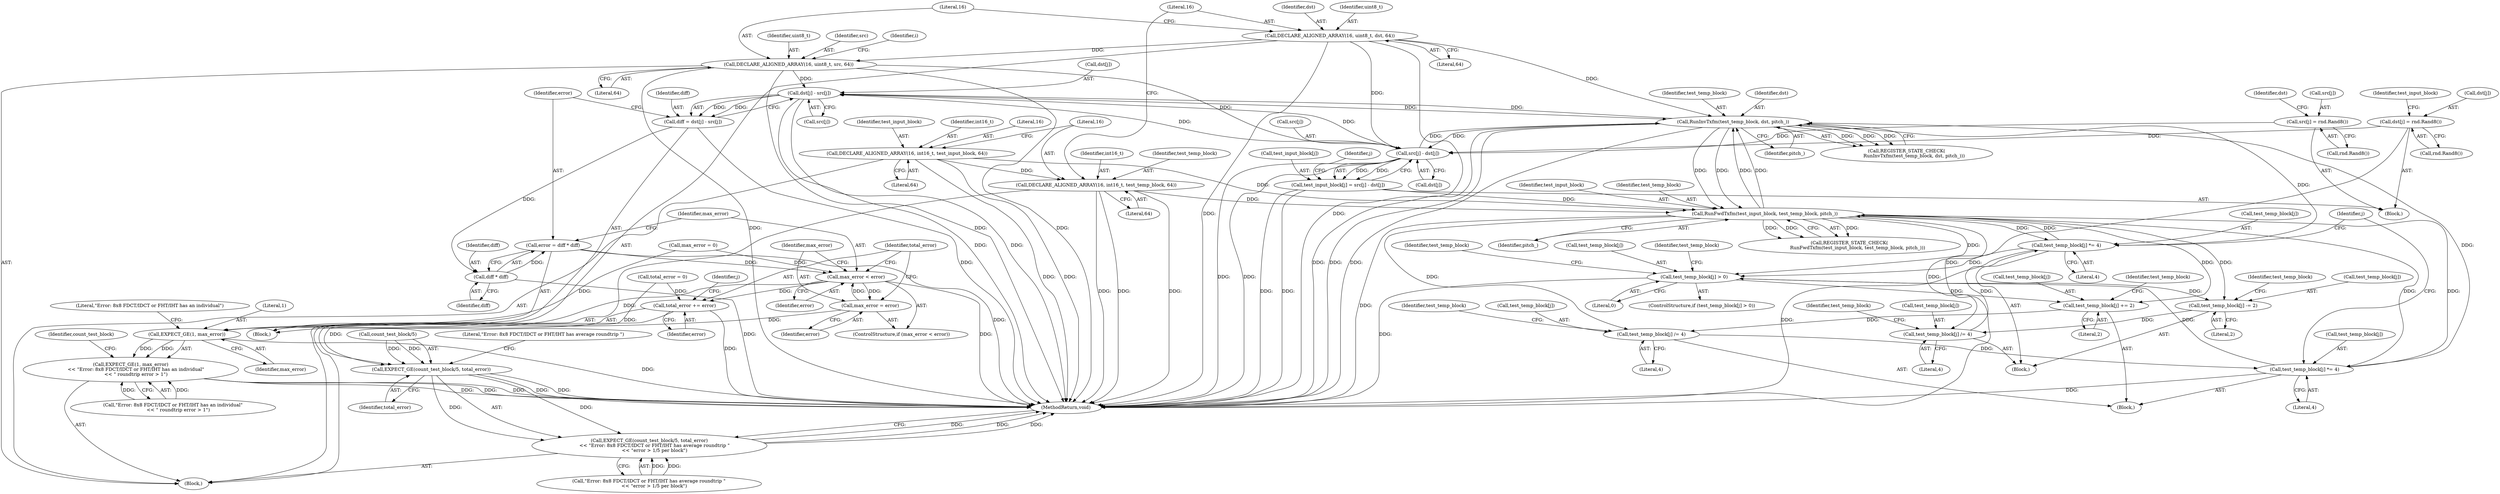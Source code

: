 digraph "1_Android_5a9753fca56f0eeb9f61e342b2fccffc364f9426_85@integer" {
"1000260" [label="(Call,error = diff * diff)"];
"1000262" [label="(Call,diff * diff)"];
"1000250" [label="(Call,diff = dst[j] - src[j])"];
"1000252" [label="(Call,dst[j] - src[j])"];
"1000234" [label="(Call,RunInvTxfm(test_temp_block, dst, pitch_))"];
"1000228" [label="(Call,test_temp_block[j] *= 4)"];
"1000179" [label="(Call,RunFwdTxfm(test_input_block, test_temp_block, pitch_))"];
"1000167" [label="(Call,test_input_block[j] = src[j] - dst[j])"];
"1000171" [label="(Call,src[j] - dst[j])"];
"1000157" [label="(Call,src[j] = rnd.Rand8())"];
"1000130" [label="(Call,DECLARE_ALIGNED_ARRAY(16, uint8_t, src, 64))"];
"1000125" [label="(Call,DECLARE_ALIGNED_ARRAY(16, uint8_t, dst, 64))"];
"1000162" [label="(Call,dst[j] = rnd.Rand8())"];
"1000115" [label="(Call,DECLARE_ALIGNED_ARRAY(16, int16_t, test_input_block, 64))"];
"1000120" [label="(Call,DECLARE_ALIGNED_ARRAY(16, int16_t, test_temp_block, 64))"];
"1000211" [label="(Call,test_temp_block[j] *= 4)"];
"1000206" [label="(Call,test_temp_block[j] /= 4)"];
"1000201" [label="(Call,test_temp_block[j] += 2)"];
"1000195" [label="(Call,test_temp_block[j] > 0)"];
"1000223" [label="(Call,test_temp_block[j] /= 4)"];
"1000218" [label="(Call,test_temp_block[j] -= 2)"];
"1000266" [label="(Call,max_error < error)"];
"1000269" [label="(Call,max_error = error)"];
"1000276" [label="(Call,EXPECT_GE(1, max_error))"];
"1000275" [label="(Call,EXPECT_GE(1, max_error)\n       << \"Error: 8x8 FDCT/IDCT or FHT/IHT has an individual\"\n       << \" roundtrip error > 1\")"];
"1000272" [label="(Call,total_error += error)"];
"1000283" [label="(Call,EXPECT_GE(count_test_block/5, total_error))"];
"1000282" [label="(Call,EXPECT_GE(count_test_block/5, total_error)\n       << \"Error: 8x8 FDCT/IDCT or FHT/IHT has average roundtrip \"\n       << \"error > 1/5 per block\")"];
"1000285" [label="(Identifier,count_test_block)"];
"1000265" [label="(ControlStructure,if (max_error < error))"];
"1000287" [label="(Identifier,total_error)"];
"1000234" [label="(Call,RunInvTxfm(test_temp_block, dst, pitch_))"];
"1000163" [label="(Call,dst[j])"];
"1000271" [label="(Identifier,error)"];
"1000166" [label="(Call,rnd.Rand8())"];
"1000181" [label="(Identifier,test_temp_block)"];
"1000134" [label="(Literal,64)"];
"1000116" [label="(Literal,16)"];
"1000194" [label="(ControlStructure,if (test_temp_block[j] > 0))"];
"1000263" [label="(Identifier,diff)"];
"1000225" [label="(Identifier,test_temp_block)"];
"1000276" [label="(Call,EXPECT_GE(1, max_error))"];
"1000158" [label="(Call,src[j])"];
"1000213" [label="(Identifier,test_temp_block)"];
"1000120" [label="(Call,DECLARE_ALIGNED_ARRAY(16, int16_t, test_temp_block, 64))"];
"1000251" [label="(Identifier,diff)"];
"1000215" [label="(Literal,4)"];
"1000179" [label="(Call,RunFwdTxfm(test_input_block, test_temp_block, pitch_))"];
"1000207" [label="(Call,test_temp_block[j])"];
"1000205" [label="(Literal,2)"];
"1000279" [label="(Call,\"Error: 8x8 FDCT/IDCT or FHT/IHT has an individual\"\n       << \" roundtrip error > 1\")"];
"1000260" [label="(Call,error = diff * diff)"];
"1000202" [label="(Call,test_temp_block[j])"];
"1000201" [label="(Call,test_temp_block[j] += 2)"];
"1000133" [label="(Identifier,src)"];
"1000121" [label="(Literal,16)"];
"1000256" [label="(Call,src[j])"];
"1000130" [label="(Call,DECLARE_ALIGNED_ARRAY(16, uint8_t, src, 64))"];
"1000219" [label="(Call,test_temp_block[j])"];
"1000283" [label="(Call,EXPECT_GE(count_test_block/5, total_error))"];
"1000192" [label="(Identifier,j)"];
"1000277" [label="(Literal,1)"];
"1000119" [label="(Literal,64)"];
"1000278" [label="(Identifier,max_error)"];
"1000212" [label="(Call,test_temp_block[j])"];
"1000222" [label="(Literal,2)"];
"1000237" [label="(Identifier,pitch_)"];
"1000284" [label="(Call,count_test_block/5)"];
"1000206" [label="(Call,test_temp_block[j] /= 4)"];
"1000175" [label="(Call,dst[j])"];
"1000164" [label="(Identifier,dst)"];
"1000168" [label="(Call,test_input_block[j])"];
"1000269" [label="(Call,max_error = error)"];
"1000273" [label="(Identifier,total_error)"];
"1000261" [label="(Identifier,error)"];
"1000230" [label="(Identifier,test_temp_block)"];
"1000253" [label="(Call,dst[j])"];
"1000138" [label="(Identifier,i)"];
"1000252" [label="(Call,dst[j] - src[j])"];
"1000108" [label="(Call,total_error = 0)"];
"1000196" [label="(Call,test_temp_block[j])"];
"1000229" [label="(Call,test_temp_block[j])"];
"1000223" [label="(Call,test_temp_block[j] /= 4)"];
"1000157" [label="(Call,src[j] = rnd.Rand8())"];
"1000211" [label="(Call,test_temp_block[j] *= 4)"];
"1000291" [label="(MethodReturn,void)"];
"1000156" [label="(Block,)"];
"1000262" [label="(Call,diff * diff)"];
"1000210" [label="(Literal,4)"];
"1000182" [label="(Identifier,pitch_)"];
"1000270" [label="(Identifier,max_error)"];
"1000123" [label="(Identifier,test_temp_block)"];
"1000131" [label="(Literal,16)"];
"1000172" [label="(Call,src[j])"];
"1000232" [label="(Literal,4)"];
"1000235" [label="(Identifier,test_temp_block)"];
"1000161" [label="(Call,rnd.Rand8())"];
"1000236" [label="(Identifier,dst)"];
"1000282" [label="(Call,EXPECT_GE(count_test_block/5, total_error)\n       << \"Error: 8x8 FDCT/IDCT or FHT/IHT has average roundtrip \"\n       << \"error > 1/5 per block\")"];
"1000199" [label="(Literal,0)"];
"1000155" [label="(Identifier,j)"];
"1000122" [label="(Identifier,int16_t)"];
"1000247" [label="(Identifier,j)"];
"1000218" [label="(Call,test_temp_block[j] -= 2)"];
"1000162" [label="(Call,dst[j] = rnd.Rand8())"];
"1000124" [label="(Literal,64)"];
"1000167" [label="(Call,test_input_block[j] = src[j] - dst[j])"];
"1000195" [label="(Call,test_temp_block[j] > 0)"];
"1000208" [label="(Identifier,test_temp_block)"];
"1000128" [label="(Identifier,dst)"];
"1000267" [label="(Identifier,max_error)"];
"1000274" [label="(Identifier,error)"];
"1000171" [label="(Call,src[j] - dst[j])"];
"1000101" [label="(Block,)"];
"1000264" [label="(Identifier,diff)"];
"1000272" [label="(Call,total_error += error)"];
"1000280" [label="(Literal,\"Error: 8x8 FDCT/IDCT or FHT/IHT has an individual\")"];
"1000129" [label="(Literal,64)"];
"1000118" [label="(Identifier,test_input_block)"];
"1000266" [label="(Call,max_error < error)"];
"1000228" [label="(Call,test_temp_block[j] *= 4)"];
"1000268" [label="(Identifier,error)"];
"1000203" [label="(Identifier,test_temp_block)"];
"1000115" [label="(Call,DECLARE_ALIGNED_ARRAY(16, int16_t, test_input_block, 64))"];
"1000224" [label="(Call,test_temp_block[j])"];
"1000233" [label="(Call,REGISTER_STATE_CHECK(\n          RunInvTxfm(test_temp_block, dst, pitch_)))"];
"1000248" [label="(Block,)"];
"1000250" [label="(Call,diff = dst[j] - src[j])"];
"1000275" [label="(Call,EXPECT_GE(1, max_error)\n       << \"Error: 8x8 FDCT/IDCT or FHT/IHT has an individual\"\n       << \" roundtrip error > 1\")"];
"1000288" [label="(Call,\"Error: 8x8 FDCT/IDCT or FHT/IHT has average roundtrip \"\n       << \"error > 1/5 per block\")"];
"1000126" [label="(Literal,16)"];
"1000180" [label="(Identifier,test_input_block)"];
"1000127" [label="(Identifier,uint8_t)"];
"1000125" [label="(Call,DECLARE_ALIGNED_ARRAY(16, uint8_t, dst, 64))"];
"1000132" [label="(Identifier,uint8_t)"];
"1000117" [label="(Identifier,int16_t)"];
"1000289" [label="(Literal,\"Error: 8x8 FDCT/IDCT or FHT/IHT has average roundtrip \")"];
"1000178" [label="(Call,REGISTER_STATE_CHECK(\n           RunFwdTxfm(test_input_block, test_temp_block, pitch_)))"];
"1000227" [label="(Literal,4)"];
"1000220" [label="(Identifier,test_temp_block)"];
"1000169" [label="(Identifier,test_input_block)"];
"1000104" [label="(Call,max_error = 0)"];
"1000200" [label="(Block,)"];
"1000217" [label="(Block,)"];
"1000260" -> "1000248"  [label="AST: "];
"1000260" -> "1000262"  [label="CFG: "];
"1000261" -> "1000260"  [label="AST: "];
"1000262" -> "1000260"  [label="AST: "];
"1000267" -> "1000260"  [label="CFG: "];
"1000260" -> "1000291"  [label="DDG: "];
"1000262" -> "1000260"  [label="DDG: "];
"1000260" -> "1000266"  [label="DDG: "];
"1000262" -> "1000264"  [label="CFG: "];
"1000263" -> "1000262"  [label="AST: "];
"1000264" -> "1000262"  [label="AST: "];
"1000262" -> "1000291"  [label="DDG: "];
"1000250" -> "1000262"  [label="DDG: "];
"1000250" -> "1000248"  [label="AST: "];
"1000250" -> "1000252"  [label="CFG: "];
"1000251" -> "1000250"  [label="AST: "];
"1000252" -> "1000250"  [label="AST: "];
"1000261" -> "1000250"  [label="CFG: "];
"1000250" -> "1000291"  [label="DDG: "];
"1000252" -> "1000250"  [label="DDG: "];
"1000252" -> "1000250"  [label="DDG: "];
"1000252" -> "1000256"  [label="CFG: "];
"1000253" -> "1000252"  [label="AST: "];
"1000256" -> "1000252"  [label="AST: "];
"1000252" -> "1000291"  [label="DDG: "];
"1000252" -> "1000291"  [label="DDG: "];
"1000252" -> "1000234"  [label="DDG: "];
"1000234" -> "1000252"  [label="DDG: "];
"1000171" -> "1000252"  [label="DDG: "];
"1000171" -> "1000252"  [label="DDG: "];
"1000130" -> "1000252"  [label="DDG: "];
"1000234" -> "1000233"  [label="AST: "];
"1000234" -> "1000237"  [label="CFG: "];
"1000235" -> "1000234"  [label="AST: "];
"1000236" -> "1000234"  [label="AST: "];
"1000237" -> "1000234"  [label="AST: "];
"1000233" -> "1000234"  [label="CFG: "];
"1000234" -> "1000291"  [label="DDG: "];
"1000234" -> "1000291"  [label="DDG: "];
"1000234" -> "1000291"  [label="DDG: "];
"1000234" -> "1000171"  [label="DDG: "];
"1000234" -> "1000179"  [label="DDG: "];
"1000234" -> "1000179"  [label="DDG: "];
"1000234" -> "1000233"  [label="DDG: "];
"1000234" -> "1000233"  [label="DDG: "];
"1000234" -> "1000233"  [label="DDG: "];
"1000228" -> "1000234"  [label="DDG: "];
"1000179" -> "1000234"  [label="DDG: "];
"1000179" -> "1000234"  [label="DDG: "];
"1000211" -> "1000234"  [label="DDG: "];
"1000125" -> "1000234"  [label="DDG: "];
"1000171" -> "1000234"  [label="DDG: "];
"1000228" -> "1000217"  [label="AST: "];
"1000228" -> "1000232"  [label="CFG: "];
"1000229" -> "1000228"  [label="AST: "];
"1000232" -> "1000228"  [label="AST: "];
"1000192" -> "1000228"  [label="CFG: "];
"1000228" -> "1000291"  [label="DDG: "];
"1000228" -> "1000179"  [label="DDG: "];
"1000228" -> "1000195"  [label="DDG: "];
"1000179" -> "1000228"  [label="DDG: "];
"1000223" -> "1000228"  [label="DDG: "];
"1000179" -> "1000178"  [label="AST: "];
"1000179" -> "1000182"  [label="CFG: "];
"1000180" -> "1000179"  [label="AST: "];
"1000181" -> "1000179"  [label="AST: "];
"1000182" -> "1000179"  [label="AST: "];
"1000178" -> "1000179"  [label="CFG: "];
"1000179" -> "1000291"  [label="DDG: "];
"1000179" -> "1000178"  [label="DDG: "];
"1000179" -> "1000178"  [label="DDG: "];
"1000179" -> "1000178"  [label="DDG: "];
"1000167" -> "1000179"  [label="DDG: "];
"1000115" -> "1000179"  [label="DDG: "];
"1000120" -> "1000179"  [label="DDG: "];
"1000211" -> "1000179"  [label="DDG: "];
"1000179" -> "1000195"  [label="DDG: "];
"1000179" -> "1000201"  [label="DDG: "];
"1000179" -> "1000206"  [label="DDG: "];
"1000179" -> "1000211"  [label="DDG: "];
"1000179" -> "1000218"  [label="DDG: "];
"1000179" -> "1000223"  [label="DDG: "];
"1000167" -> "1000156"  [label="AST: "];
"1000167" -> "1000171"  [label="CFG: "];
"1000168" -> "1000167"  [label="AST: "];
"1000171" -> "1000167"  [label="AST: "];
"1000155" -> "1000167"  [label="CFG: "];
"1000167" -> "1000291"  [label="DDG: "];
"1000167" -> "1000291"  [label="DDG: "];
"1000171" -> "1000167"  [label="DDG: "];
"1000171" -> "1000167"  [label="DDG: "];
"1000171" -> "1000175"  [label="CFG: "];
"1000172" -> "1000171"  [label="AST: "];
"1000175" -> "1000171"  [label="AST: "];
"1000171" -> "1000291"  [label="DDG: "];
"1000171" -> "1000291"  [label="DDG: "];
"1000157" -> "1000171"  [label="DDG: "];
"1000130" -> "1000171"  [label="DDG: "];
"1000125" -> "1000171"  [label="DDG: "];
"1000162" -> "1000171"  [label="DDG: "];
"1000157" -> "1000156"  [label="AST: "];
"1000157" -> "1000161"  [label="CFG: "];
"1000158" -> "1000157"  [label="AST: "];
"1000161" -> "1000157"  [label="AST: "];
"1000164" -> "1000157"  [label="CFG: "];
"1000130" -> "1000101"  [label="AST: "];
"1000130" -> "1000134"  [label="CFG: "];
"1000131" -> "1000130"  [label="AST: "];
"1000132" -> "1000130"  [label="AST: "];
"1000133" -> "1000130"  [label="AST: "];
"1000134" -> "1000130"  [label="AST: "];
"1000138" -> "1000130"  [label="CFG: "];
"1000130" -> "1000291"  [label="DDG: "];
"1000130" -> "1000291"  [label="DDG: "];
"1000130" -> "1000291"  [label="DDG: "];
"1000125" -> "1000130"  [label="DDG: "];
"1000125" -> "1000101"  [label="AST: "];
"1000125" -> "1000129"  [label="CFG: "];
"1000126" -> "1000125"  [label="AST: "];
"1000127" -> "1000125"  [label="AST: "];
"1000128" -> "1000125"  [label="AST: "];
"1000129" -> "1000125"  [label="AST: "];
"1000131" -> "1000125"  [label="CFG: "];
"1000125" -> "1000291"  [label="DDG: "];
"1000125" -> "1000291"  [label="DDG: "];
"1000162" -> "1000156"  [label="AST: "];
"1000162" -> "1000166"  [label="CFG: "];
"1000163" -> "1000162"  [label="AST: "];
"1000166" -> "1000162"  [label="AST: "];
"1000169" -> "1000162"  [label="CFG: "];
"1000162" -> "1000291"  [label="DDG: "];
"1000115" -> "1000101"  [label="AST: "];
"1000115" -> "1000119"  [label="CFG: "];
"1000116" -> "1000115"  [label="AST: "];
"1000117" -> "1000115"  [label="AST: "];
"1000118" -> "1000115"  [label="AST: "];
"1000119" -> "1000115"  [label="AST: "];
"1000121" -> "1000115"  [label="CFG: "];
"1000115" -> "1000291"  [label="DDG: "];
"1000115" -> "1000291"  [label="DDG: "];
"1000115" -> "1000120"  [label="DDG: "];
"1000120" -> "1000101"  [label="AST: "];
"1000120" -> "1000124"  [label="CFG: "];
"1000121" -> "1000120"  [label="AST: "];
"1000122" -> "1000120"  [label="AST: "];
"1000123" -> "1000120"  [label="AST: "];
"1000124" -> "1000120"  [label="AST: "];
"1000126" -> "1000120"  [label="CFG: "];
"1000120" -> "1000291"  [label="DDG: "];
"1000120" -> "1000291"  [label="DDG: "];
"1000120" -> "1000291"  [label="DDG: "];
"1000211" -> "1000200"  [label="AST: "];
"1000211" -> "1000215"  [label="CFG: "];
"1000212" -> "1000211"  [label="AST: "];
"1000215" -> "1000211"  [label="AST: "];
"1000192" -> "1000211"  [label="CFG: "];
"1000211" -> "1000291"  [label="DDG: "];
"1000211" -> "1000195"  [label="DDG: "];
"1000206" -> "1000211"  [label="DDG: "];
"1000206" -> "1000200"  [label="AST: "];
"1000206" -> "1000210"  [label="CFG: "];
"1000207" -> "1000206"  [label="AST: "];
"1000210" -> "1000206"  [label="AST: "];
"1000213" -> "1000206"  [label="CFG: "];
"1000201" -> "1000206"  [label="DDG: "];
"1000201" -> "1000200"  [label="AST: "];
"1000201" -> "1000205"  [label="CFG: "];
"1000202" -> "1000201"  [label="AST: "];
"1000205" -> "1000201"  [label="AST: "];
"1000208" -> "1000201"  [label="CFG: "];
"1000195" -> "1000201"  [label="DDG: "];
"1000195" -> "1000194"  [label="AST: "];
"1000195" -> "1000199"  [label="CFG: "];
"1000196" -> "1000195"  [label="AST: "];
"1000199" -> "1000195"  [label="AST: "];
"1000203" -> "1000195"  [label="CFG: "];
"1000220" -> "1000195"  [label="CFG: "];
"1000195" -> "1000291"  [label="DDG: "];
"1000195" -> "1000218"  [label="DDG: "];
"1000223" -> "1000217"  [label="AST: "];
"1000223" -> "1000227"  [label="CFG: "];
"1000224" -> "1000223"  [label="AST: "];
"1000227" -> "1000223"  [label="AST: "];
"1000230" -> "1000223"  [label="CFG: "];
"1000218" -> "1000223"  [label="DDG: "];
"1000218" -> "1000217"  [label="AST: "];
"1000218" -> "1000222"  [label="CFG: "];
"1000219" -> "1000218"  [label="AST: "];
"1000222" -> "1000218"  [label="AST: "];
"1000225" -> "1000218"  [label="CFG: "];
"1000266" -> "1000265"  [label="AST: "];
"1000266" -> "1000268"  [label="CFG: "];
"1000267" -> "1000266"  [label="AST: "];
"1000268" -> "1000266"  [label="AST: "];
"1000270" -> "1000266"  [label="CFG: "];
"1000273" -> "1000266"  [label="CFG: "];
"1000266" -> "1000291"  [label="DDG: "];
"1000104" -> "1000266"  [label="DDG: "];
"1000269" -> "1000266"  [label="DDG: "];
"1000266" -> "1000269"  [label="DDG: "];
"1000266" -> "1000272"  [label="DDG: "];
"1000266" -> "1000276"  [label="DDG: "];
"1000269" -> "1000265"  [label="AST: "];
"1000269" -> "1000271"  [label="CFG: "];
"1000270" -> "1000269"  [label="AST: "];
"1000271" -> "1000269"  [label="AST: "];
"1000273" -> "1000269"  [label="CFG: "];
"1000269" -> "1000276"  [label="DDG: "];
"1000276" -> "1000275"  [label="AST: "];
"1000276" -> "1000278"  [label="CFG: "];
"1000277" -> "1000276"  [label="AST: "];
"1000278" -> "1000276"  [label="AST: "];
"1000280" -> "1000276"  [label="CFG: "];
"1000276" -> "1000291"  [label="DDG: "];
"1000276" -> "1000275"  [label="DDG: "];
"1000276" -> "1000275"  [label="DDG: "];
"1000104" -> "1000276"  [label="DDG: "];
"1000275" -> "1000101"  [label="AST: "];
"1000275" -> "1000279"  [label="CFG: "];
"1000279" -> "1000275"  [label="AST: "];
"1000285" -> "1000275"  [label="CFG: "];
"1000275" -> "1000291"  [label="DDG: "];
"1000275" -> "1000291"  [label="DDG: "];
"1000275" -> "1000291"  [label="DDG: "];
"1000279" -> "1000275"  [label="DDG: "];
"1000279" -> "1000275"  [label="DDG: "];
"1000272" -> "1000248"  [label="AST: "];
"1000272" -> "1000274"  [label="CFG: "];
"1000273" -> "1000272"  [label="AST: "];
"1000274" -> "1000272"  [label="AST: "];
"1000247" -> "1000272"  [label="CFG: "];
"1000272" -> "1000291"  [label="DDG: "];
"1000108" -> "1000272"  [label="DDG: "];
"1000272" -> "1000283"  [label="DDG: "];
"1000283" -> "1000282"  [label="AST: "];
"1000283" -> "1000287"  [label="CFG: "];
"1000284" -> "1000283"  [label="AST: "];
"1000287" -> "1000283"  [label="AST: "];
"1000289" -> "1000283"  [label="CFG: "];
"1000283" -> "1000291"  [label="DDG: "];
"1000283" -> "1000291"  [label="DDG: "];
"1000283" -> "1000282"  [label="DDG: "];
"1000283" -> "1000282"  [label="DDG: "];
"1000284" -> "1000283"  [label="DDG: "];
"1000284" -> "1000283"  [label="DDG: "];
"1000108" -> "1000283"  [label="DDG: "];
"1000282" -> "1000101"  [label="AST: "];
"1000282" -> "1000288"  [label="CFG: "];
"1000288" -> "1000282"  [label="AST: "];
"1000291" -> "1000282"  [label="CFG: "];
"1000282" -> "1000291"  [label="DDG: "];
"1000282" -> "1000291"  [label="DDG: "];
"1000282" -> "1000291"  [label="DDG: "];
"1000288" -> "1000282"  [label="DDG: "];
"1000288" -> "1000282"  [label="DDG: "];
}
